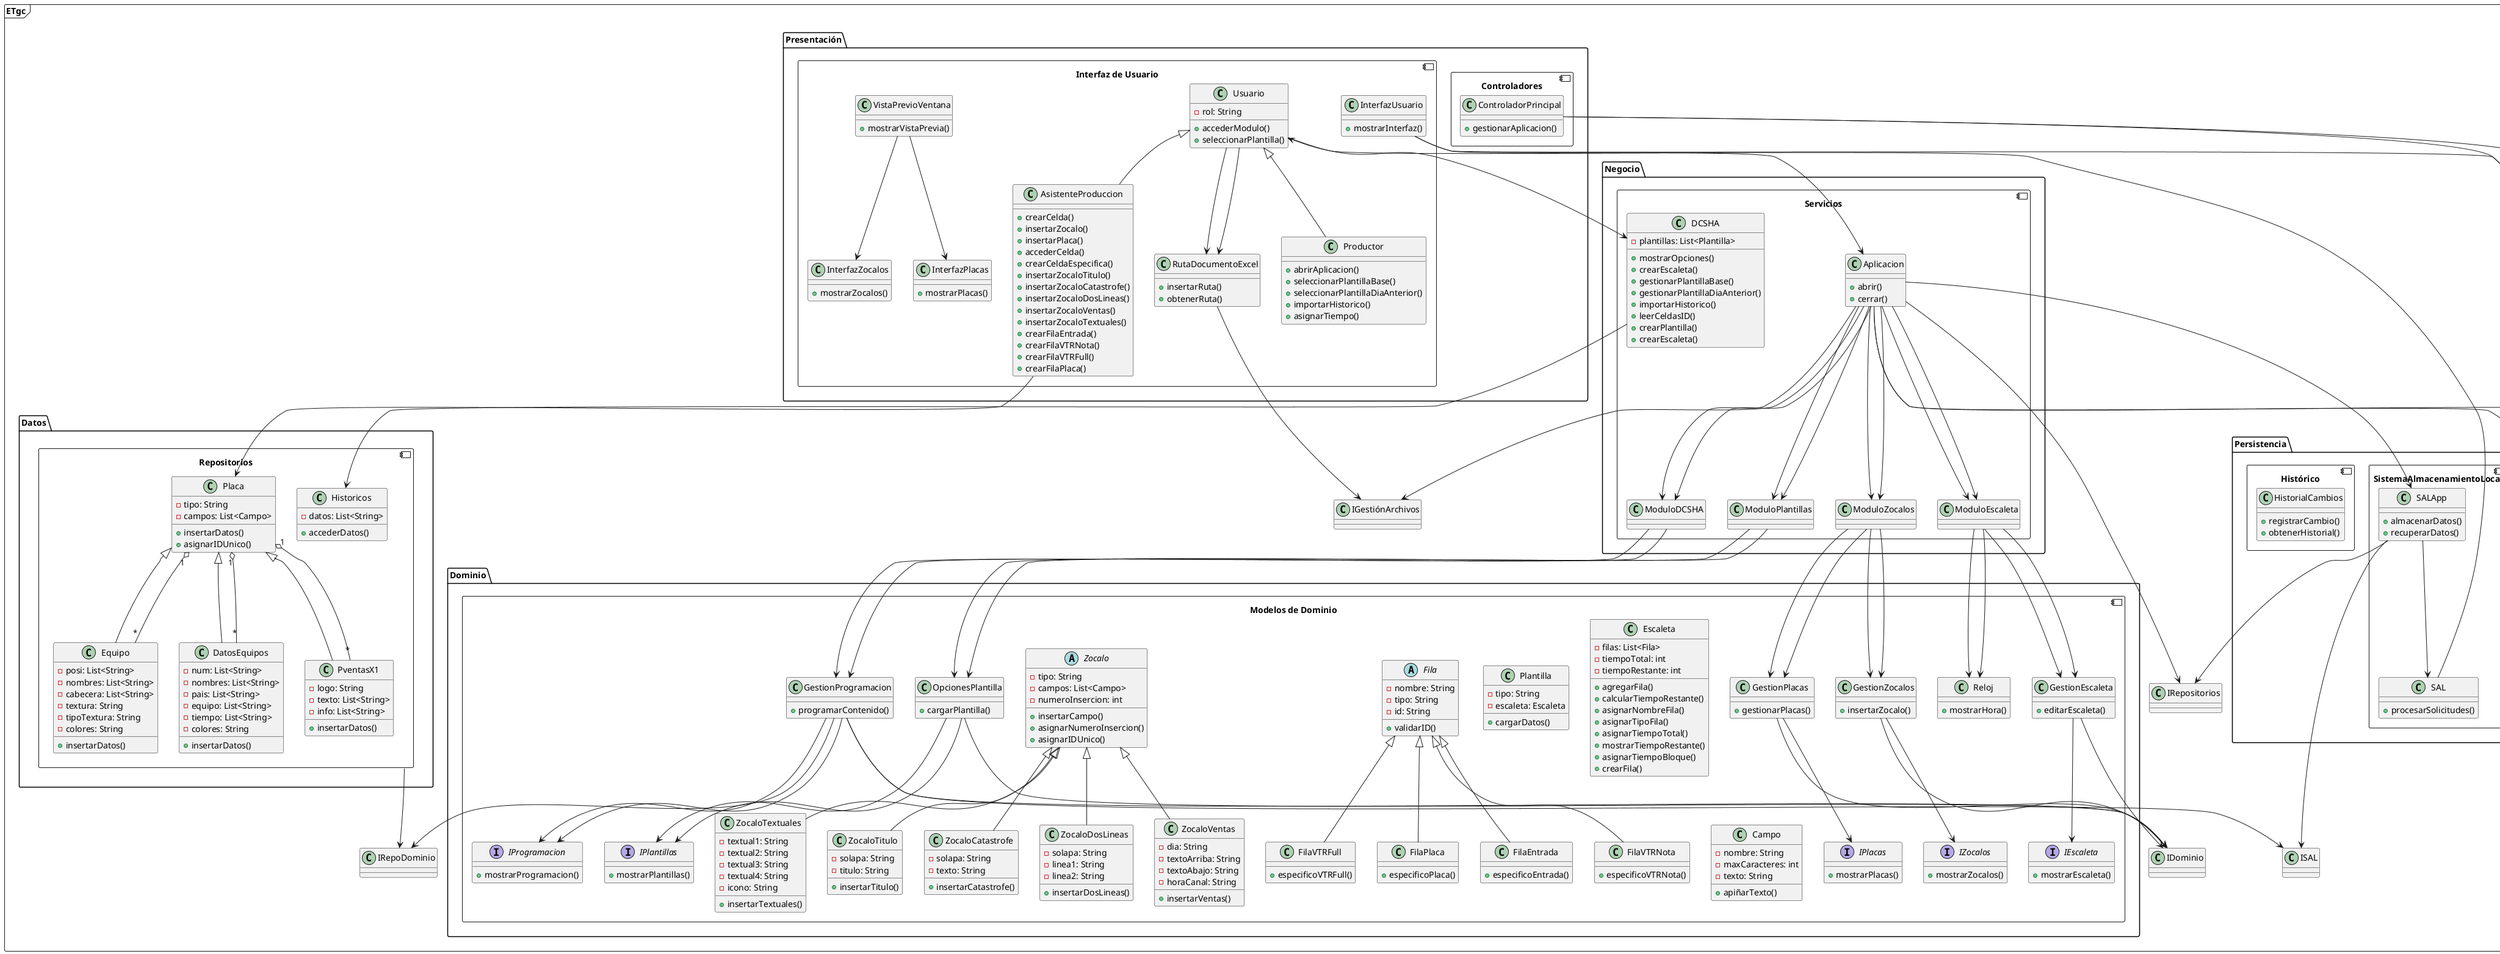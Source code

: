 @startuml diagramaDeClases
skinparam componentStyle uml1

frame "ETgc" {
    package "Presentación" {
        component "Interfaz de Usuario" {
            class Usuario {
                - rol: String
                + accederModulo()
                + seleccionarPlantilla()
            }

            class InterfazUsuario {
                + mostrarInterfaz()
            }

            class VistaPrevioVentana {
                + mostrarVistaPrevia()
            }

            class InterfazZocalos {
                + mostrarZocalos()
            }

            class InterfazPlacas {
                + mostrarPlacas()
            }

            class RutaDocumentoExcel {
                + insertarRuta()
                + obtenerRuta()
            }

            class AsistenteProduccion {
                + crearCelda()
                + insertarZocalo()
                + insertarPlaca()
                + accederCelda()
                + crearCeldaEspecifica()
                + insertarZocaloTitulo()
                + insertarZocaloCatastrofe()
                + insertarZocaloDosLineas()
                + insertarZocaloVentas()
                + insertarZocaloTextuales()
                + crearFilaEntrada()
                + crearFilaVTRNota()
                + crearFilaVTRFull()
                + crearFilaPlaca()
            }

            class Productor {
                + abrirAplicacion()
                + seleccionarPlantillaBase()
                + seleccionarPlantillaDiaAnterior()
                + importarHistorico()
                + asignarTiempo()
            }
        }

        component "Controladores" {
            class ControladorPrincipal {
                + gestionarAplicacion()
            }
        }

        VistaPrevioVentana --> InterfazZocalos
        VistaPrevioVentana --> InterfazPlacas
        Usuario --> RutaDocumentoExcel
    }

    package "Negocio" {
        component "Servicios" {
            class Aplicacion {
                + abrir()
                + cerrar()
            }

            class DCSHA {
                - plantillas: List<Plantilla>
                + mostrarOpciones()
                + crearEscaleta()
                + gestionarPlantillaBase()
                + gestionarPlantillaDiaAnterior()
                + importarHistorico()
                + leerCeldasID()
                + crearPlantilla()
                + crearEscaleta()
            }

            InterfazUsuario --> Aplicacion
            Aplicacion --> ModuloDCSHA
            Aplicacion --> ModuloPlantillas
            Aplicacion --> ModuloZocalos
            Aplicacion --> ModuloEscaleta
        }
    }

    package "Dominio" {
        component "Modelos de Dominio" {
            class Plantilla {
                - tipo: String
                - escaleta: Escaleta
                + cargarDatos()
            }

            class Escaleta {
                - filas: List<Fila>
                - tiempoTotal: int
                - tiempoRestante: int
                + agregarFila()
                + calcularTiempoRestante()
                + asignarNombreFila()
                + asignarTipoFila()
                + asignarTiempoTotal()
                + mostrarTiempoRestante()
                + asignarTiempoBloque()
                + crearFila()
            }

            abstract class Fila {
                - nombre: String
                - tipo: String
                - id: String
                + validarID()
            }

            class FilaEntrada extends Fila {
                + especificoEntrada()
            }

            class FilaVTRNota extends Fila {
                + especificoVTRNota()
            }

            class FilaVTRFull extends Fila {
                + especificoVTRFull()
            }

            class FilaPlaca extends Fila {
                + especificoPlaca()
            }

            abstract class Zocalo {
                - tipo: String
                - campos: List<Campo>
                - numeroInsercion: int
                + insertarCampo()
                + asignarNumeroInsercion()
                + asignarIDUnico()
            }

            class ZocaloTitulo extends Zocalo {
                + insertarTitulo()
                - solapa: String
                - titulo: String
            }

            class ZocaloCatastrofe extends Zocalo {
                + insertarCatastrofe()
                - solapa: String
                - texto: String
            }

            class ZocaloDosLineas extends Zocalo {
                + insertarDosLineas()
                - solapa: String
                - linea1: String
                - linea2: String
            }

            class ZocaloVentas extends Zocalo {
                + insertarVentas()
                - dia: String
                - textoArriba: String
                - textoAbajo: String
                - horaCanal: String
            }

            class ZocaloTextuales extends Zocalo {
                + insertarTextuales()
                - textual1: String
                - textual2: String
                - textual3: String
                - textual4: String
                - icono: String
            }

            class Campo {
                - nombre: String
                - maxCaracteres: int
                - texto: String
                + apiñarTexto()
            }

            class GestionProgramacion {
                + programarContenido()
            }

            class OpcionesPlantilla {
                + cargarPlantilla()
            }

            class GestionZocalos {
                + insertarZocalo()
            }

            class GestionPlacas {
                + gestionarPlacas()
            }

            class GestionEscaleta {
                + editarEscaleta()
            }

            class Reloj {
                + mostrarHora()
            }

            interface IProgramacion {
                + mostrarProgramacion()
            }

            interface IPlantillas {
                + mostrarPlantillas()
            }

            interface IZocalos {
                + mostrarZocalos()
            }

            interface IPlacas {
                + mostrarPlacas()
            }

            interface IEscaleta {
                + mostrarEscaleta()
            }

            ModuloDCSHA --> GestionProgramacion
            ModuloPlantillas --> OpcionesPlantilla
            ModuloZocalos --> GestionZocalos
            ModuloZocalos --> GestionPlacas
            ModuloEscaleta --> GestionEscaleta
            ModuloEscaleta --> Reloj
            OpcionesPlantilla --> IPlantillas
            GestionProgramacion --> IProgramacion
        }
    }

    package "Datos" {
        component "Repositorios" {
            class Placa {
                - tipo: String
                - campos: List<Campo>
                + insertarDatos()
                + asignarIDUnico()
            }

            class Equipo extends Placa {
                - posi: List<String>
                - nombres: List<String>
                - cabecera: List<String>
                - textura: String
                - tipoTextura: String
                - colores: String
                + insertarDatos()
            }

            class DatosEquipos extends Placa {
                - num: List<String>
                - nombres: List<String>
                - pais: List<String>
                - equipo: List<String>
                - tiempo: List<String>
                - colores: String
                + insertarDatos()
            }

            class PventasX1 extends Placa {
                - logo: String
                - texto: List<String>
                - info: List<String>
                + insertarDatos()
            }

            class Historicos {
                - datos: List<String>
                + accederDatos()
            }
        }
    }

    package "Persistencia" {
        component "SistemaAlmacenamientoLocal" {
            class SALApp {
                + almacenarDatos()
                + recuperarDatos()
            }

            class SAL {
                + procesarSolicitudes()
            }
        }

        component "Histórico" {
            class HistorialCambios {
                + registrarCambio()
                + obtenerHistorial()
            }
        }
    }

    Usuario <|-- AsistenteProduccion
    Usuario <|-- Productor
    Usuario --> DCSHA
    AsistenteProduccion --> Placa
    Placa "1" o-- "*" Equipo
    Placa "1" o-- "*" DatosEquipos
    Placa "1" o-- "*" PventasX1
    DCSHA --> Historicos

    Aplicacion --> ModuloDCSHA
    Aplicacion --> ModuloPlantillas
    Aplicacion --> ModuloZocalos
    Aplicacion --> ModuloEscaleta

    ModuloDCSHA --> GestionProgramacion
    ModuloPlantillas --> OpcionesPlantilla
    ModuloZocalos --> GestionZocalos
    ModuloZocalos --> GestionPlacas
    ModuloEscaleta --> GestionEscaleta
    ModuloEscaleta --> Reloj

    GestionProgramacion --> IProgramacion
    OpcionesPlantilla --> IPlantillas
    GestionZocalos --> IZocalos
    GestionPlacas --> IPlacas
    GestionEscaleta --> IEscaleta

    Aplicacion --> SALApp
    SALApp --> SAL
    SAL --> Usuario

    Usuario --> RutaDocumentoExcel

    ControladorPrincipal --> IControladores
    InterfazUsuario --> IControladores
    Aplicacion --> IControladores

    Aplicacion --> IServicios
    ControladorPrincipal --> IServicios

    Aplicacion --> IGestiónArchivos
    RutaDocumentoExcel --> IGestiónArchivos

    SALApp --> IRepositorios
    Aplicacion --> IRepositorios

    GestionProgramacion --> IDominio
    OpcionesPlantilla --> IDominio
    GestionZocalos --> IDominio
    GestionPlacas --> IDominio
    GestionEscaleta --> IDominio

    SALApp --> ISAL
    GestionProgramacion --> ISAL

    Repositorios --> IRepoDominio
    GestionProgramacion --> IRepoDominio
}
@enduml
